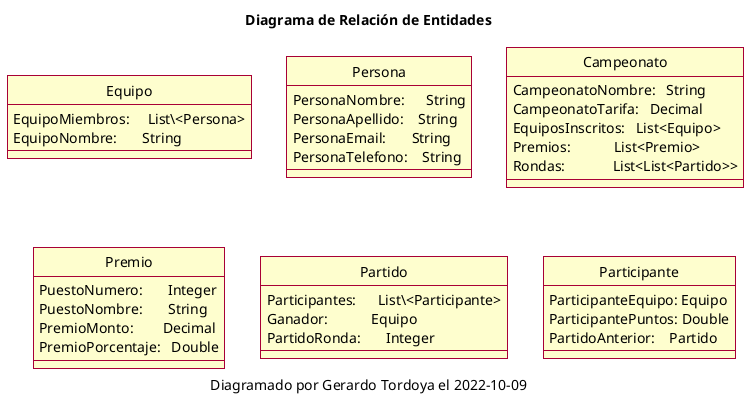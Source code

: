 /'
  @title        GESTOR DE CAMPEONATOS
  @description  Aplicación para crear, organizar y administrar campeonatos.
  @author       Gerardo Tordoya
  @date         2022-10-09
'/

@startuml GESTOR DE CAMPEONATOS

' Configuración de plantilla.
skin rose
skinparam classFontName Calibri
skinparam shadowing false

' Configuración de diagrama.
hide circle
skinparam linetype ortho

' ──────────────────────────────────────────────────────────────────────────────

title Diagrama de Relación de Entidades

' ─── OBJETOS ──────────────────────────────────────────────────────────────────

entity "Equipo" {
    EquipoMiembros:     List\<Persona>
    EquipoNombre:       String
}

entity "Persona" {
    PersonaNombre:      String
    PersonaApellido:    String
    PersonaEmail:       String
    PersonaTelefono:    String
}

entity "Campeonato" {
    CampeonatoNombre:   String
    CampeonatoTarifa:   Decimal
    EquiposInscritos:   List<Equipo>
    Premios:            List<Premio>
    Rondas:             List<List<Partido>>
}

entity "Premio" {
    PuestoNumero:       Integer
    PuestoNombre:       String
    PremioMonto:        Decimal
    PremioPorcentaje:   Double
}

' MATCHUP
entity "Partido" {
    Participantes:      List\<Participante>
    Ganador:            Equipo
    PartidoRonda:       Integer
}

entity "Participante" {
    ParticipanteEquipo: Equipo
    ParticipantePuntos: Double
    PartidoAnterior:    Partido
}

' ─── RELACIONES ───────────────────────────────────────────────────────────────

'e01 ||..o{ e02
'e01 |o..o{ e03

' ──────────────────────────────────────────────────────────────────────────────

caption Diagramado por Gerardo Tordoya el 2022-10-09

' ──────────────────────────────────────────────────────────────────────────────

@enduml
